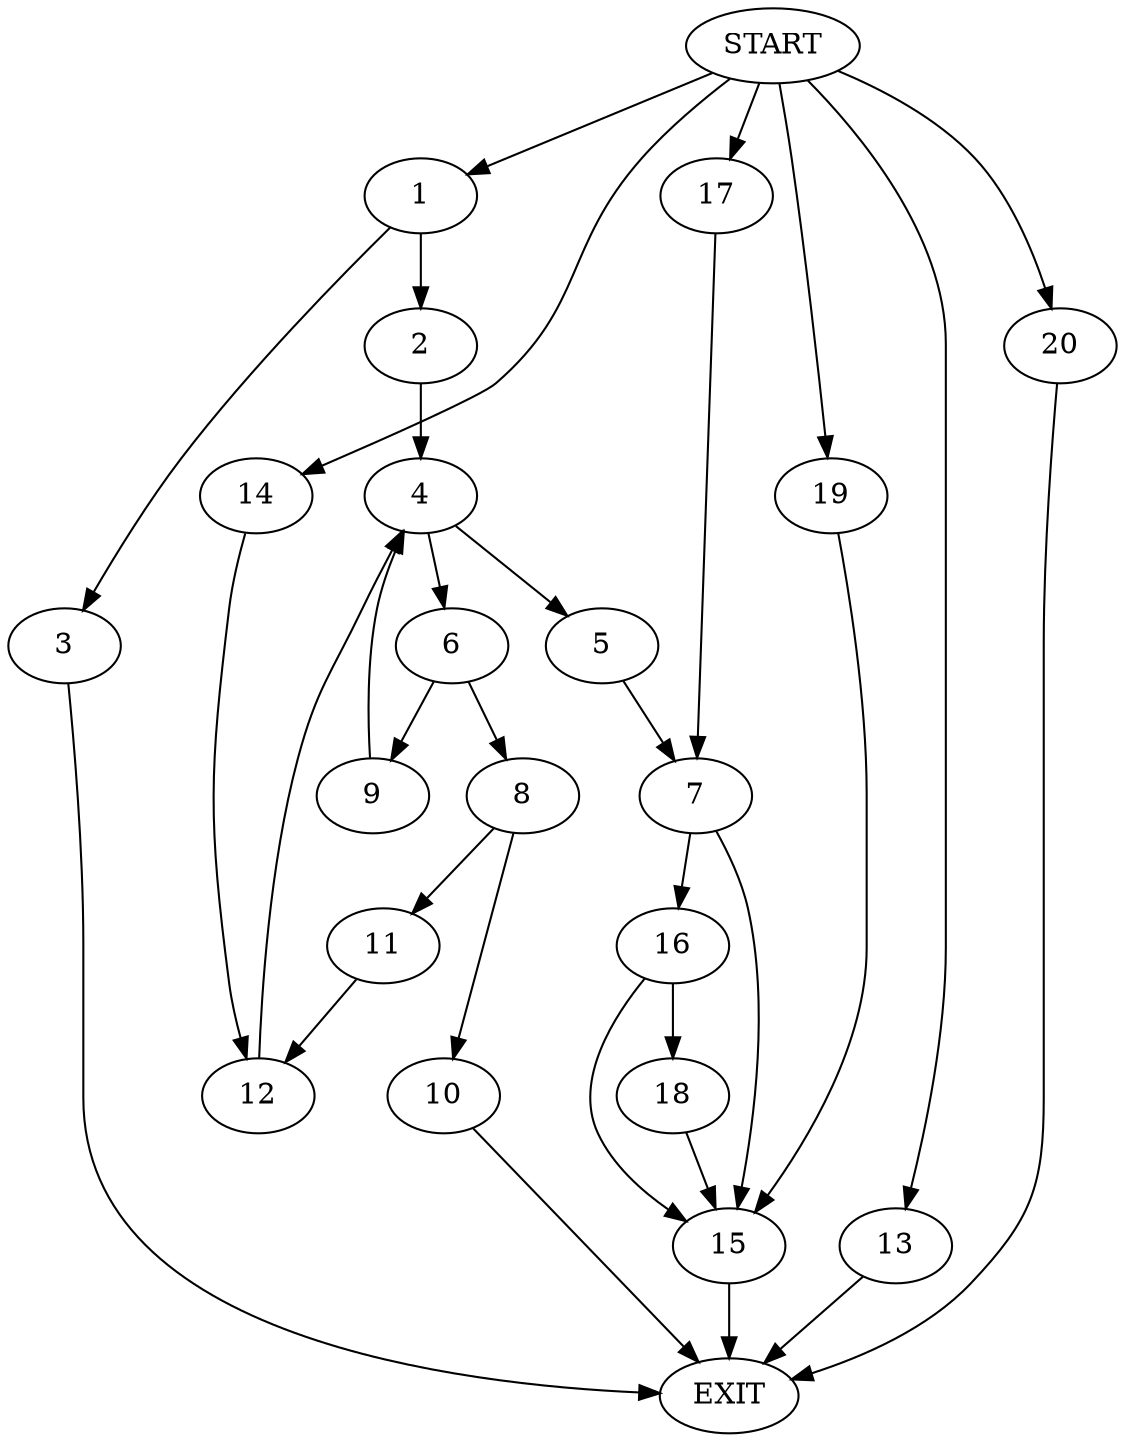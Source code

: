 digraph {
0 [label="START"]
21 [label="EXIT"]
0 -> 1
1 -> 2
1 -> 3
3 -> 21
2 -> 4
4 -> 5
4 -> 6
5 -> 7
6 -> 8
6 -> 9
8 -> 10
8 -> 11
9 -> 4
10 -> 21
11 -> 12
0 -> 13
13 -> 21
12 -> 4
0 -> 14
14 -> 12
7 -> 15
7 -> 16
0 -> 17
17 -> 7
15 -> 21
16 -> 18
16 -> 15
18 -> 15
0 -> 19
19 -> 15
0 -> 20
20 -> 21
}
